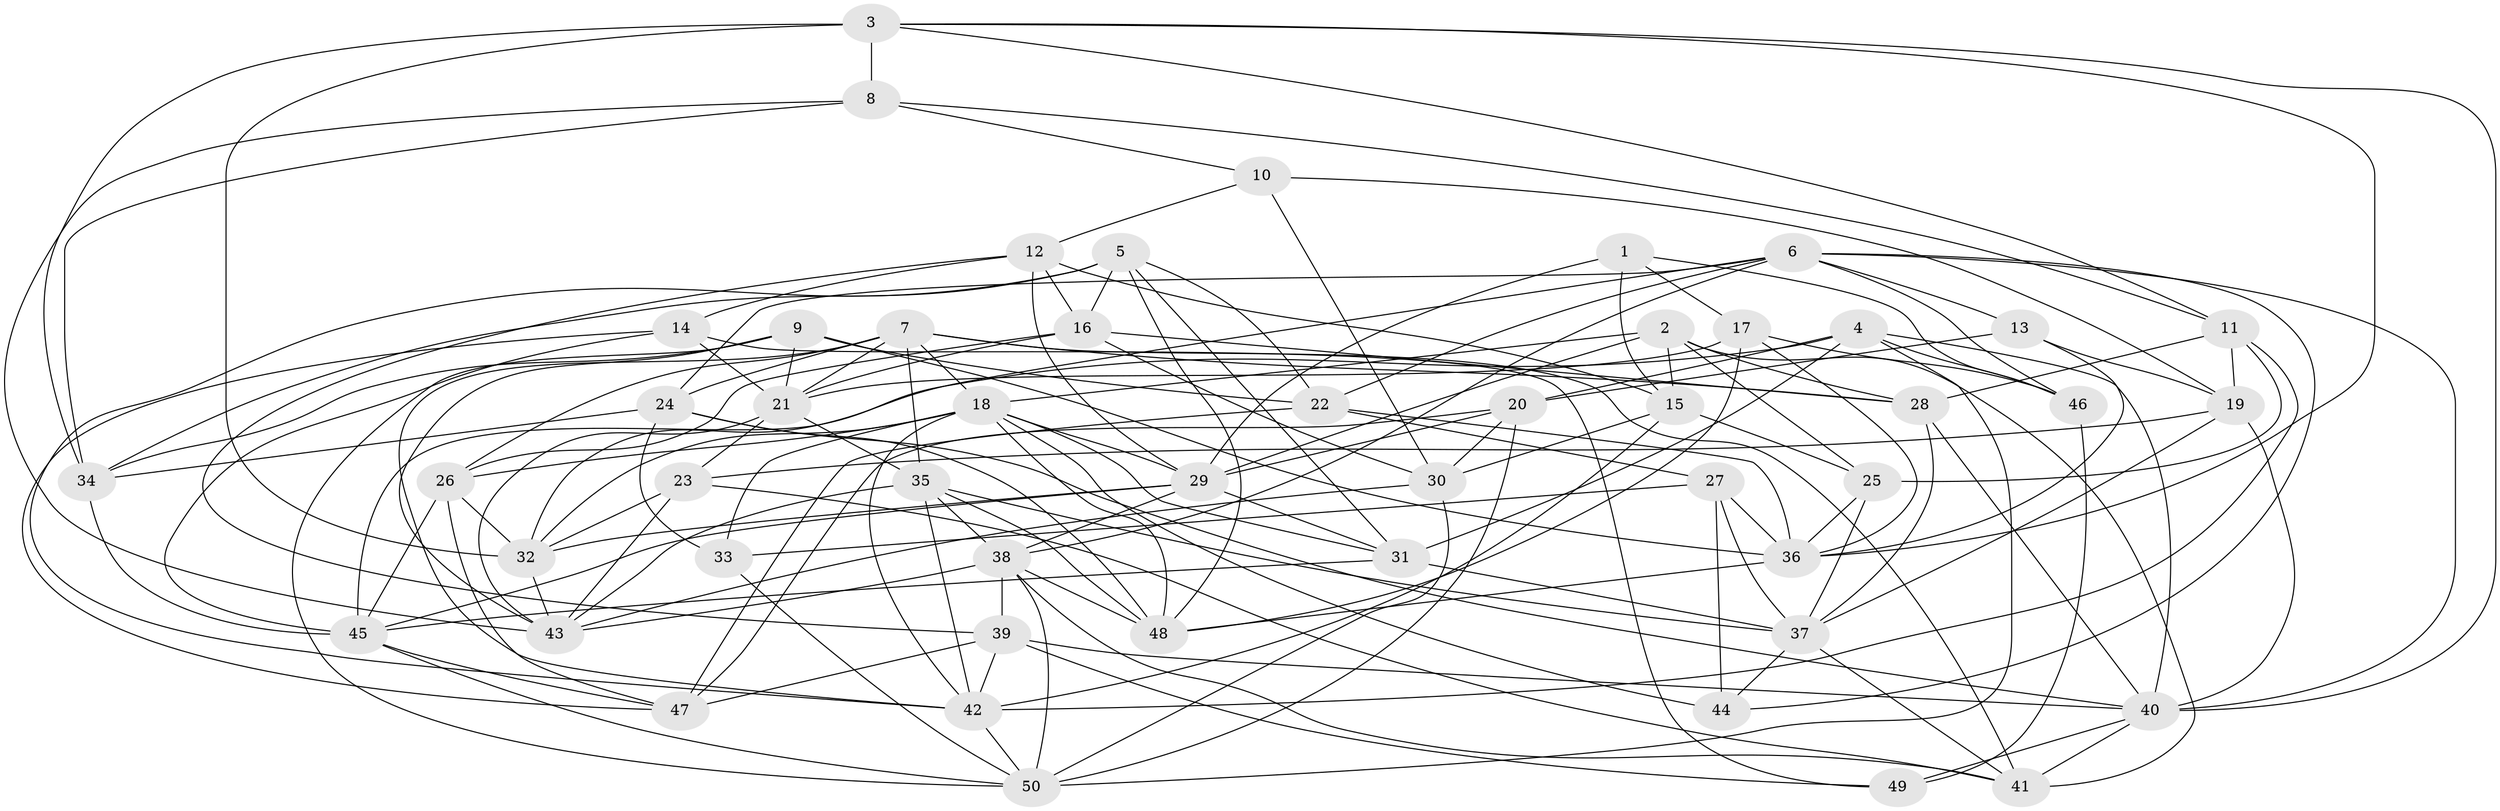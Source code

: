 // original degree distribution, {4: 1.0}
// Generated by graph-tools (version 1.1) at 2025/38/03/04/25 23:38:07]
// undirected, 50 vertices, 157 edges
graph export_dot {
  node [color=gray90,style=filled];
  1;
  2;
  3;
  4;
  5;
  6;
  7;
  8;
  9;
  10;
  11;
  12;
  13;
  14;
  15;
  16;
  17;
  18;
  19;
  20;
  21;
  22;
  23;
  24;
  25;
  26;
  27;
  28;
  29;
  30;
  31;
  32;
  33;
  34;
  35;
  36;
  37;
  38;
  39;
  40;
  41;
  42;
  43;
  44;
  45;
  46;
  47;
  48;
  49;
  50;
  1 -- 15 [weight=1.0];
  1 -- 17 [weight=1.0];
  1 -- 29 [weight=1.0];
  1 -- 46 [weight=1.0];
  2 -- 15 [weight=1.0];
  2 -- 18 [weight=1.0];
  2 -- 25 [weight=1.0];
  2 -- 28 [weight=1.0];
  2 -- 29 [weight=1.0];
  2 -- 41 [weight=1.0];
  3 -- 8 [weight=2.0];
  3 -- 11 [weight=1.0];
  3 -- 32 [weight=2.0];
  3 -- 34 [weight=1.0];
  3 -- 36 [weight=1.0];
  3 -- 40 [weight=1.0];
  4 -- 20 [weight=1.0];
  4 -- 31 [weight=1.0];
  4 -- 40 [weight=1.0];
  4 -- 45 [weight=1.0];
  4 -- 46 [weight=1.0];
  4 -- 50 [weight=1.0];
  5 -- 16 [weight=1.0];
  5 -- 22 [weight=1.0];
  5 -- 31 [weight=1.0];
  5 -- 34 [weight=1.0];
  5 -- 42 [weight=1.0];
  5 -- 48 [weight=1.0];
  6 -- 13 [weight=1.0];
  6 -- 22 [weight=1.0];
  6 -- 24 [weight=1.0];
  6 -- 32 [weight=1.0];
  6 -- 38 [weight=1.0];
  6 -- 40 [weight=1.0];
  6 -- 44 [weight=1.0];
  6 -- 46 [weight=1.0];
  7 -- 18 [weight=1.0];
  7 -- 21 [weight=1.0];
  7 -- 24 [weight=2.0];
  7 -- 26 [weight=1.0];
  7 -- 28 [weight=1.0];
  7 -- 35 [weight=2.0];
  7 -- 41 [weight=1.0];
  7 -- 42 [weight=1.0];
  8 -- 10 [weight=1.0];
  8 -- 11 [weight=1.0];
  8 -- 34 [weight=1.0];
  8 -- 43 [weight=1.0];
  9 -- 21 [weight=1.0];
  9 -- 22 [weight=1.0];
  9 -- 34 [weight=1.0];
  9 -- 36 [weight=1.0];
  9 -- 43 [weight=1.0];
  9 -- 50 [weight=1.0];
  10 -- 12 [weight=1.0];
  10 -- 19 [weight=1.0];
  10 -- 30 [weight=1.0];
  11 -- 19 [weight=1.0];
  11 -- 25 [weight=1.0];
  11 -- 28 [weight=1.0];
  11 -- 42 [weight=1.0];
  12 -- 14 [weight=1.0];
  12 -- 15 [weight=1.0];
  12 -- 16 [weight=1.0];
  12 -- 29 [weight=1.0];
  12 -- 39 [weight=1.0];
  13 -- 19 [weight=1.0];
  13 -- 20 [weight=1.0];
  13 -- 36 [weight=1.0];
  14 -- 21 [weight=1.0];
  14 -- 45 [weight=1.0];
  14 -- 47 [weight=1.0];
  14 -- 49 [weight=2.0];
  15 -- 25 [weight=1.0];
  15 -- 30 [weight=1.0];
  15 -- 42 [weight=1.0];
  16 -- 21 [weight=1.0];
  16 -- 26 [weight=1.0];
  16 -- 28 [weight=1.0];
  16 -- 30 [weight=1.0];
  17 -- 21 [weight=1.0];
  17 -- 36 [weight=1.0];
  17 -- 46 [weight=1.0];
  17 -- 48 [weight=2.0];
  18 -- 26 [weight=1.0];
  18 -- 29 [weight=1.0];
  18 -- 31 [weight=1.0];
  18 -- 32 [weight=1.0];
  18 -- 33 [weight=1.0];
  18 -- 42 [weight=1.0];
  18 -- 44 [weight=1.0];
  18 -- 48 [weight=1.0];
  19 -- 23 [weight=1.0];
  19 -- 37 [weight=1.0];
  19 -- 40 [weight=1.0];
  20 -- 29 [weight=1.0];
  20 -- 30 [weight=1.0];
  20 -- 47 [weight=1.0];
  20 -- 50 [weight=1.0];
  21 -- 23 [weight=1.0];
  21 -- 35 [weight=1.0];
  21 -- 43 [weight=1.0];
  22 -- 27 [weight=1.0];
  22 -- 36 [weight=1.0];
  22 -- 47 [weight=1.0];
  23 -- 32 [weight=2.0];
  23 -- 41 [weight=1.0];
  23 -- 43 [weight=1.0];
  24 -- 33 [weight=1.0];
  24 -- 34 [weight=1.0];
  24 -- 40 [weight=2.0];
  24 -- 48 [weight=1.0];
  25 -- 36 [weight=2.0];
  25 -- 37 [weight=1.0];
  26 -- 32 [weight=1.0];
  26 -- 45 [weight=1.0];
  26 -- 47 [weight=1.0];
  27 -- 33 [weight=1.0];
  27 -- 36 [weight=2.0];
  27 -- 37 [weight=1.0];
  27 -- 44 [weight=1.0];
  28 -- 37 [weight=1.0];
  28 -- 40 [weight=1.0];
  29 -- 31 [weight=1.0];
  29 -- 32 [weight=2.0];
  29 -- 38 [weight=1.0];
  29 -- 45 [weight=1.0];
  30 -- 43 [weight=1.0];
  30 -- 50 [weight=1.0];
  31 -- 37 [weight=1.0];
  31 -- 45 [weight=1.0];
  32 -- 43 [weight=1.0];
  33 -- 50 [weight=1.0];
  34 -- 45 [weight=1.0];
  35 -- 37 [weight=1.0];
  35 -- 38 [weight=1.0];
  35 -- 42 [weight=1.0];
  35 -- 43 [weight=1.0];
  35 -- 48 [weight=1.0];
  36 -- 48 [weight=1.0];
  37 -- 41 [weight=1.0];
  37 -- 44 [weight=1.0];
  38 -- 39 [weight=1.0];
  38 -- 41 [weight=1.0];
  38 -- 43 [weight=1.0];
  38 -- 48 [weight=1.0];
  38 -- 50 [weight=1.0];
  39 -- 40 [weight=1.0];
  39 -- 42 [weight=1.0];
  39 -- 47 [weight=1.0];
  39 -- 49 [weight=1.0];
  40 -- 41 [weight=1.0];
  40 -- 49 [weight=1.0];
  42 -- 50 [weight=1.0];
  45 -- 47 [weight=1.0];
  45 -- 50 [weight=1.0];
  46 -- 49 [weight=2.0];
}
